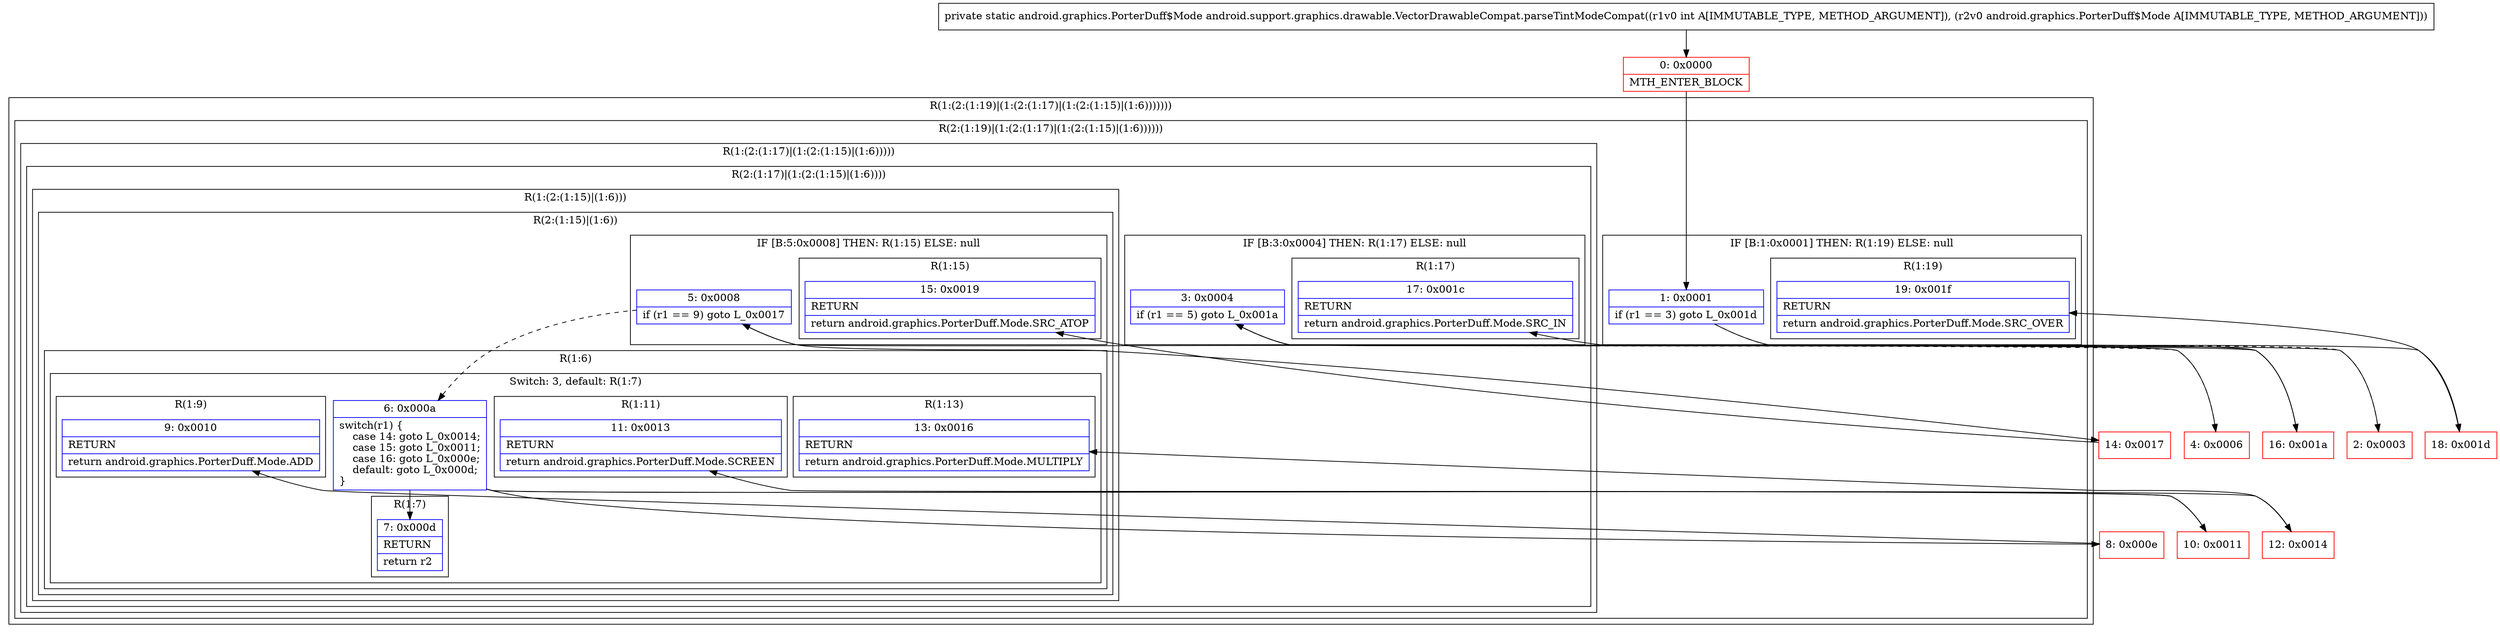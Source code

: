 digraph "CFG forandroid.support.graphics.drawable.VectorDrawableCompat.parseTintModeCompat(ILandroid\/graphics\/PorterDuff$Mode;)Landroid\/graphics\/PorterDuff$Mode;" {
subgraph cluster_Region_188069474 {
label = "R(1:(2:(1:19)|(1:(2:(1:17)|(1:(2:(1:15)|(1:6)))))))";
node [shape=record,color=blue];
subgraph cluster_Region_128940701 {
label = "R(2:(1:19)|(1:(2:(1:17)|(1:(2:(1:15)|(1:6))))))";
node [shape=record,color=blue];
subgraph cluster_IfRegion_389746430 {
label = "IF [B:1:0x0001] THEN: R(1:19) ELSE: null";
node [shape=record,color=blue];
Node_1 [shape=record,label="{1\:\ 0x0001|if (r1 == 3) goto L_0x001d\l}"];
subgraph cluster_Region_1092445602 {
label = "R(1:19)";
node [shape=record,color=blue];
Node_19 [shape=record,label="{19\:\ 0x001f|RETURN\l|return android.graphics.PorterDuff.Mode.SRC_OVER\l}"];
}
}
subgraph cluster_Region_1732074821 {
label = "R(1:(2:(1:17)|(1:(2:(1:15)|(1:6)))))";
node [shape=record,color=blue];
subgraph cluster_Region_465221805 {
label = "R(2:(1:17)|(1:(2:(1:15)|(1:6))))";
node [shape=record,color=blue];
subgraph cluster_IfRegion_1421416922 {
label = "IF [B:3:0x0004] THEN: R(1:17) ELSE: null";
node [shape=record,color=blue];
Node_3 [shape=record,label="{3\:\ 0x0004|if (r1 == 5) goto L_0x001a\l}"];
subgraph cluster_Region_2124629658 {
label = "R(1:17)";
node [shape=record,color=blue];
Node_17 [shape=record,label="{17\:\ 0x001c|RETURN\l|return android.graphics.PorterDuff.Mode.SRC_IN\l}"];
}
}
subgraph cluster_Region_1945762686 {
label = "R(1:(2:(1:15)|(1:6)))";
node [shape=record,color=blue];
subgraph cluster_Region_1036540540 {
label = "R(2:(1:15)|(1:6))";
node [shape=record,color=blue];
subgraph cluster_IfRegion_564388822 {
label = "IF [B:5:0x0008] THEN: R(1:15) ELSE: null";
node [shape=record,color=blue];
Node_5 [shape=record,label="{5\:\ 0x0008|if (r1 == 9) goto L_0x0017\l}"];
subgraph cluster_Region_1171318510 {
label = "R(1:15)";
node [shape=record,color=blue];
Node_15 [shape=record,label="{15\:\ 0x0019|RETURN\l|return android.graphics.PorterDuff.Mode.SRC_ATOP\l}"];
}
}
subgraph cluster_Region_2035210017 {
label = "R(1:6)";
node [shape=record,color=blue];
subgraph cluster_SwitchRegion_103446990 {
label = "Switch: 3, default: R(1:7)";
node [shape=record,color=blue];
Node_6 [shape=record,label="{6\:\ 0x000a|switch(r1) \{\l    case 14: goto L_0x0014;\l    case 15: goto L_0x0011;\l    case 16: goto L_0x000e;\l    default: goto L_0x000d;\l\}\l}"];
subgraph cluster_Region_950638478 {
label = "R(1:13)";
node [shape=record,color=blue];
Node_13 [shape=record,label="{13\:\ 0x0016|RETURN\l|return android.graphics.PorterDuff.Mode.MULTIPLY\l}"];
}
subgraph cluster_Region_2047664611 {
label = "R(1:11)";
node [shape=record,color=blue];
Node_11 [shape=record,label="{11\:\ 0x0013|RETURN\l|return android.graphics.PorterDuff.Mode.SCREEN\l}"];
}
subgraph cluster_Region_1978975836 {
label = "R(1:9)";
node [shape=record,color=blue];
Node_9 [shape=record,label="{9\:\ 0x0010|RETURN\l|return android.graphics.PorterDuff.Mode.ADD\l}"];
}
subgraph cluster_Region_541402405 {
label = "R(1:7)";
node [shape=record,color=blue];
Node_7 [shape=record,label="{7\:\ 0x000d|RETURN\l|return r2\l}"];
}
}
}
}
}
}
}
}
}
Node_0 [shape=record,color=red,label="{0\:\ 0x0000|MTH_ENTER_BLOCK\l}"];
Node_2 [shape=record,color=red,label="{2\:\ 0x0003}"];
Node_4 [shape=record,color=red,label="{4\:\ 0x0006}"];
Node_8 [shape=record,color=red,label="{8\:\ 0x000e}"];
Node_10 [shape=record,color=red,label="{10\:\ 0x0011}"];
Node_12 [shape=record,color=red,label="{12\:\ 0x0014}"];
Node_14 [shape=record,color=red,label="{14\:\ 0x0017}"];
Node_16 [shape=record,color=red,label="{16\:\ 0x001a}"];
Node_18 [shape=record,color=red,label="{18\:\ 0x001d}"];
MethodNode[shape=record,label="{private static android.graphics.PorterDuff$Mode android.support.graphics.drawable.VectorDrawableCompat.parseTintModeCompat((r1v0 int A[IMMUTABLE_TYPE, METHOD_ARGUMENT]), (r2v0 android.graphics.PorterDuff$Mode A[IMMUTABLE_TYPE, METHOD_ARGUMENT])) }"];
MethodNode -> Node_0;
Node_1 -> Node_2[style=dashed];
Node_1 -> Node_18;
Node_3 -> Node_4[style=dashed];
Node_3 -> Node_16;
Node_5 -> Node_6[style=dashed];
Node_5 -> Node_14;
Node_6 -> Node_7;
Node_6 -> Node_8;
Node_6 -> Node_10;
Node_6 -> Node_12;
Node_0 -> Node_1;
Node_2 -> Node_3;
Node_4 -> Node_5;
Node_8 -> Node_9;
Node_10 -> Node_11;
Node_12 -> Node_13;
Node_14 -> Node_15;
Node_16 -> Node_17;
Node_18 -> Node_19;
}


